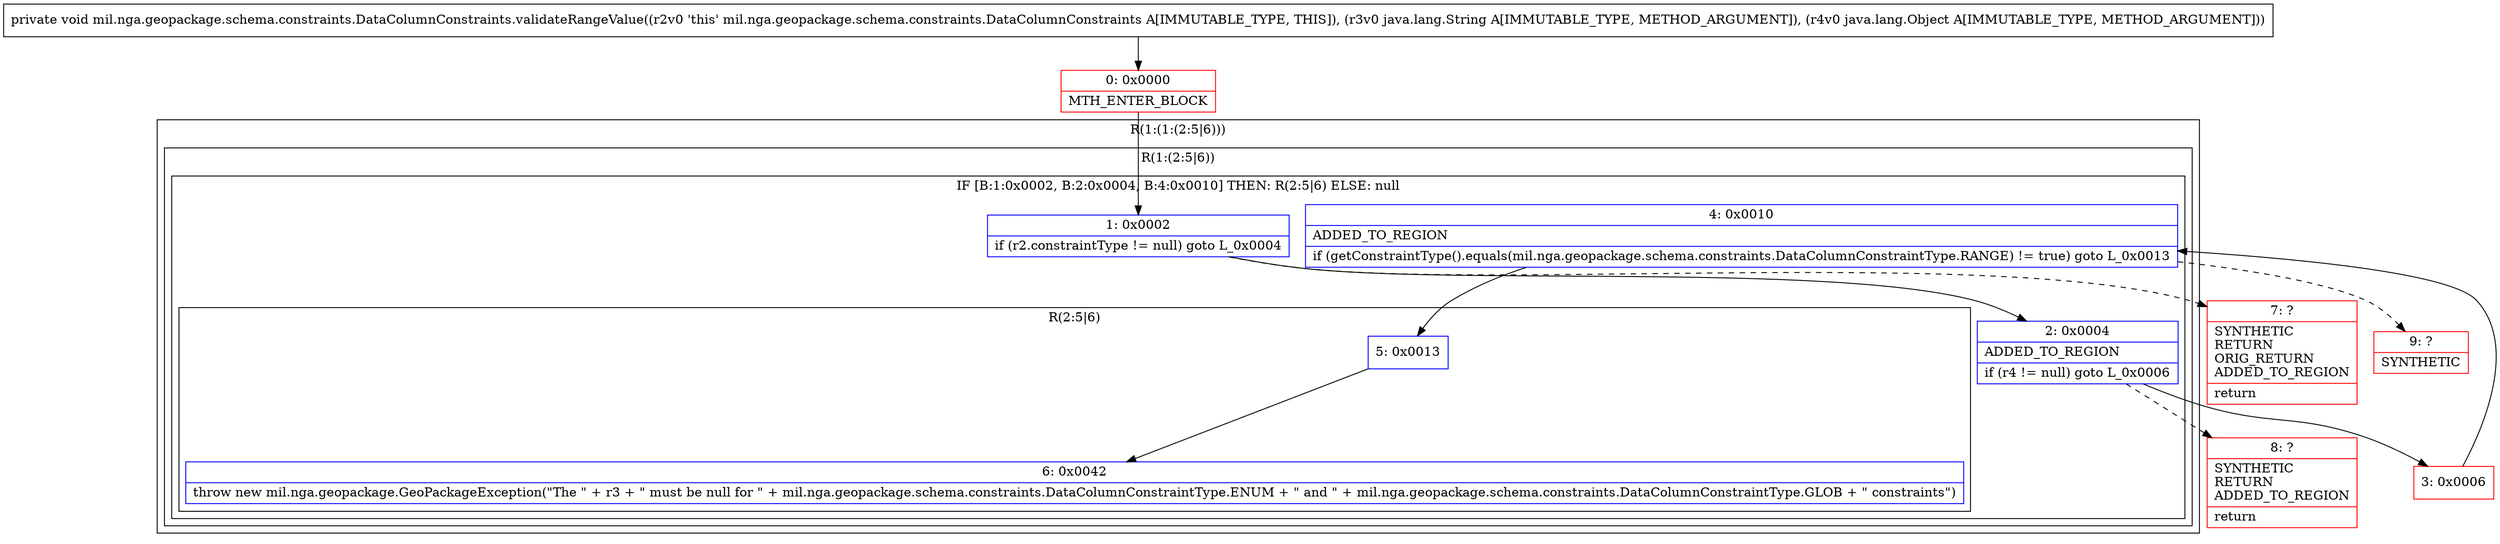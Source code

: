 digraph "CFG formil.nga.geopackage.schema.constraints.DataColumnConstraints.validateRangeValue(Ljava\/lang\/String;Ljava\/lang\/Object;)V" {
subgraph cluster_Region_305552512 {
label = "R(1:(1:(2:5|6)))";
node [shape=record,color=blue];
subgraph cluster_Region_344742753 {
label = "R(1:(2:5|6))";
node [shape=record,color=blue];
subgraph cluster_IfRegion_1765473282 {
label = "IF [B:1:0x0002, B:2:0x0004, B:4:0x0010] THEN: R(2:5|6) ELSE: null";
node [shape=record,color=blue];
Node_1 [shape=record,label="{1\:\ 0x0002|if (r2.constraintType != null) goto L_0x0004\l}"];
Node_2 [shape=record,label="{2\:\ 0x0004|ADDED_TO_REGION\l|if (r4 != null) goto L_0x0006\l}"];
Node_4 [shape=record,label="{4\:\ 0x0010|ADDED_TO_REGION\l|if (getConstraintType().equals(mil.nga.geopackage.schema.constraints.DataColumnConstraintType.RANGE) != true) goto L_0x0013\l}"];
subgraph cluster_Region_1391777150 {
label = "R(2:5|6)";
node [shape=record,color=blue];
Node_5 [shape=record,label="{5\:\ 0x0013}"];
Node_6 [shape=record,label="{6\:\ 0x0042|throw new mil.nga.geopackage.GeoPackageException(\"The \" + r3 + \" must be null for \" + mil.nga.geopackage.schema.constraints.DataColumnConstraintType.ENUM + \" and \" + mil.nga.geopackage.schema.constraints.DataColumnConstraintType.GLOB + \" constraints\")\l}"];
}
}
}
}
Node_0 [shape=record,color=red,label="{0\:\ 0x0000|MTH_ENTER_BLOCK\l}"];
Node_3 [shape=record,color=red,label="{3\:\ 0x0006}"];
Node_7 [shape=record,color=red,label="{7\:\ ?|SYNTHETIC\lRETURN\lORIG_RETURN\lADDED_TO_REGION\l|return\l}"];
Node_8 [shape=record,color=red,label="{8\:\ ?|SYNTHETIC\lRETURN\lADDED_TO_REGION\l|return\l}"];
Node_9 [shape=record,color=red,label="{9\:\ ?|SYNTHETIC\l}"];
MethodNode[shape=record,label="{private void mil.nga.geopackage.schema.constraints.DataColumnConstraints.validateRangeValue((r2v0 'this' mil.nga.geopackage.schema.constraints.DataColumnConstraints A[IMMUTABLE_TYPE, THIS]), (r3v0 java.lang.String A[IMMUTABLE_TYPE, METHOD_ARGUMENT]), (r4v0 java.lang.Object A[IMMUTABLE_TYPE, METHOD_ARGUMENT])) }"];
MethodNode -> Node_0;
Node_1 -> Node_2;
Node_1 -> Node_7[style=dashed];
Node_2 -> Node_3;
Node_2 -> Node_8[style=dashed];
Node_4 -> Node_5;
Node_4 -> Node_9[style=dashed];
Node_5 -> Node_6;
Node_0 -> Node_1;
Node_3 -> Node_4;
}

